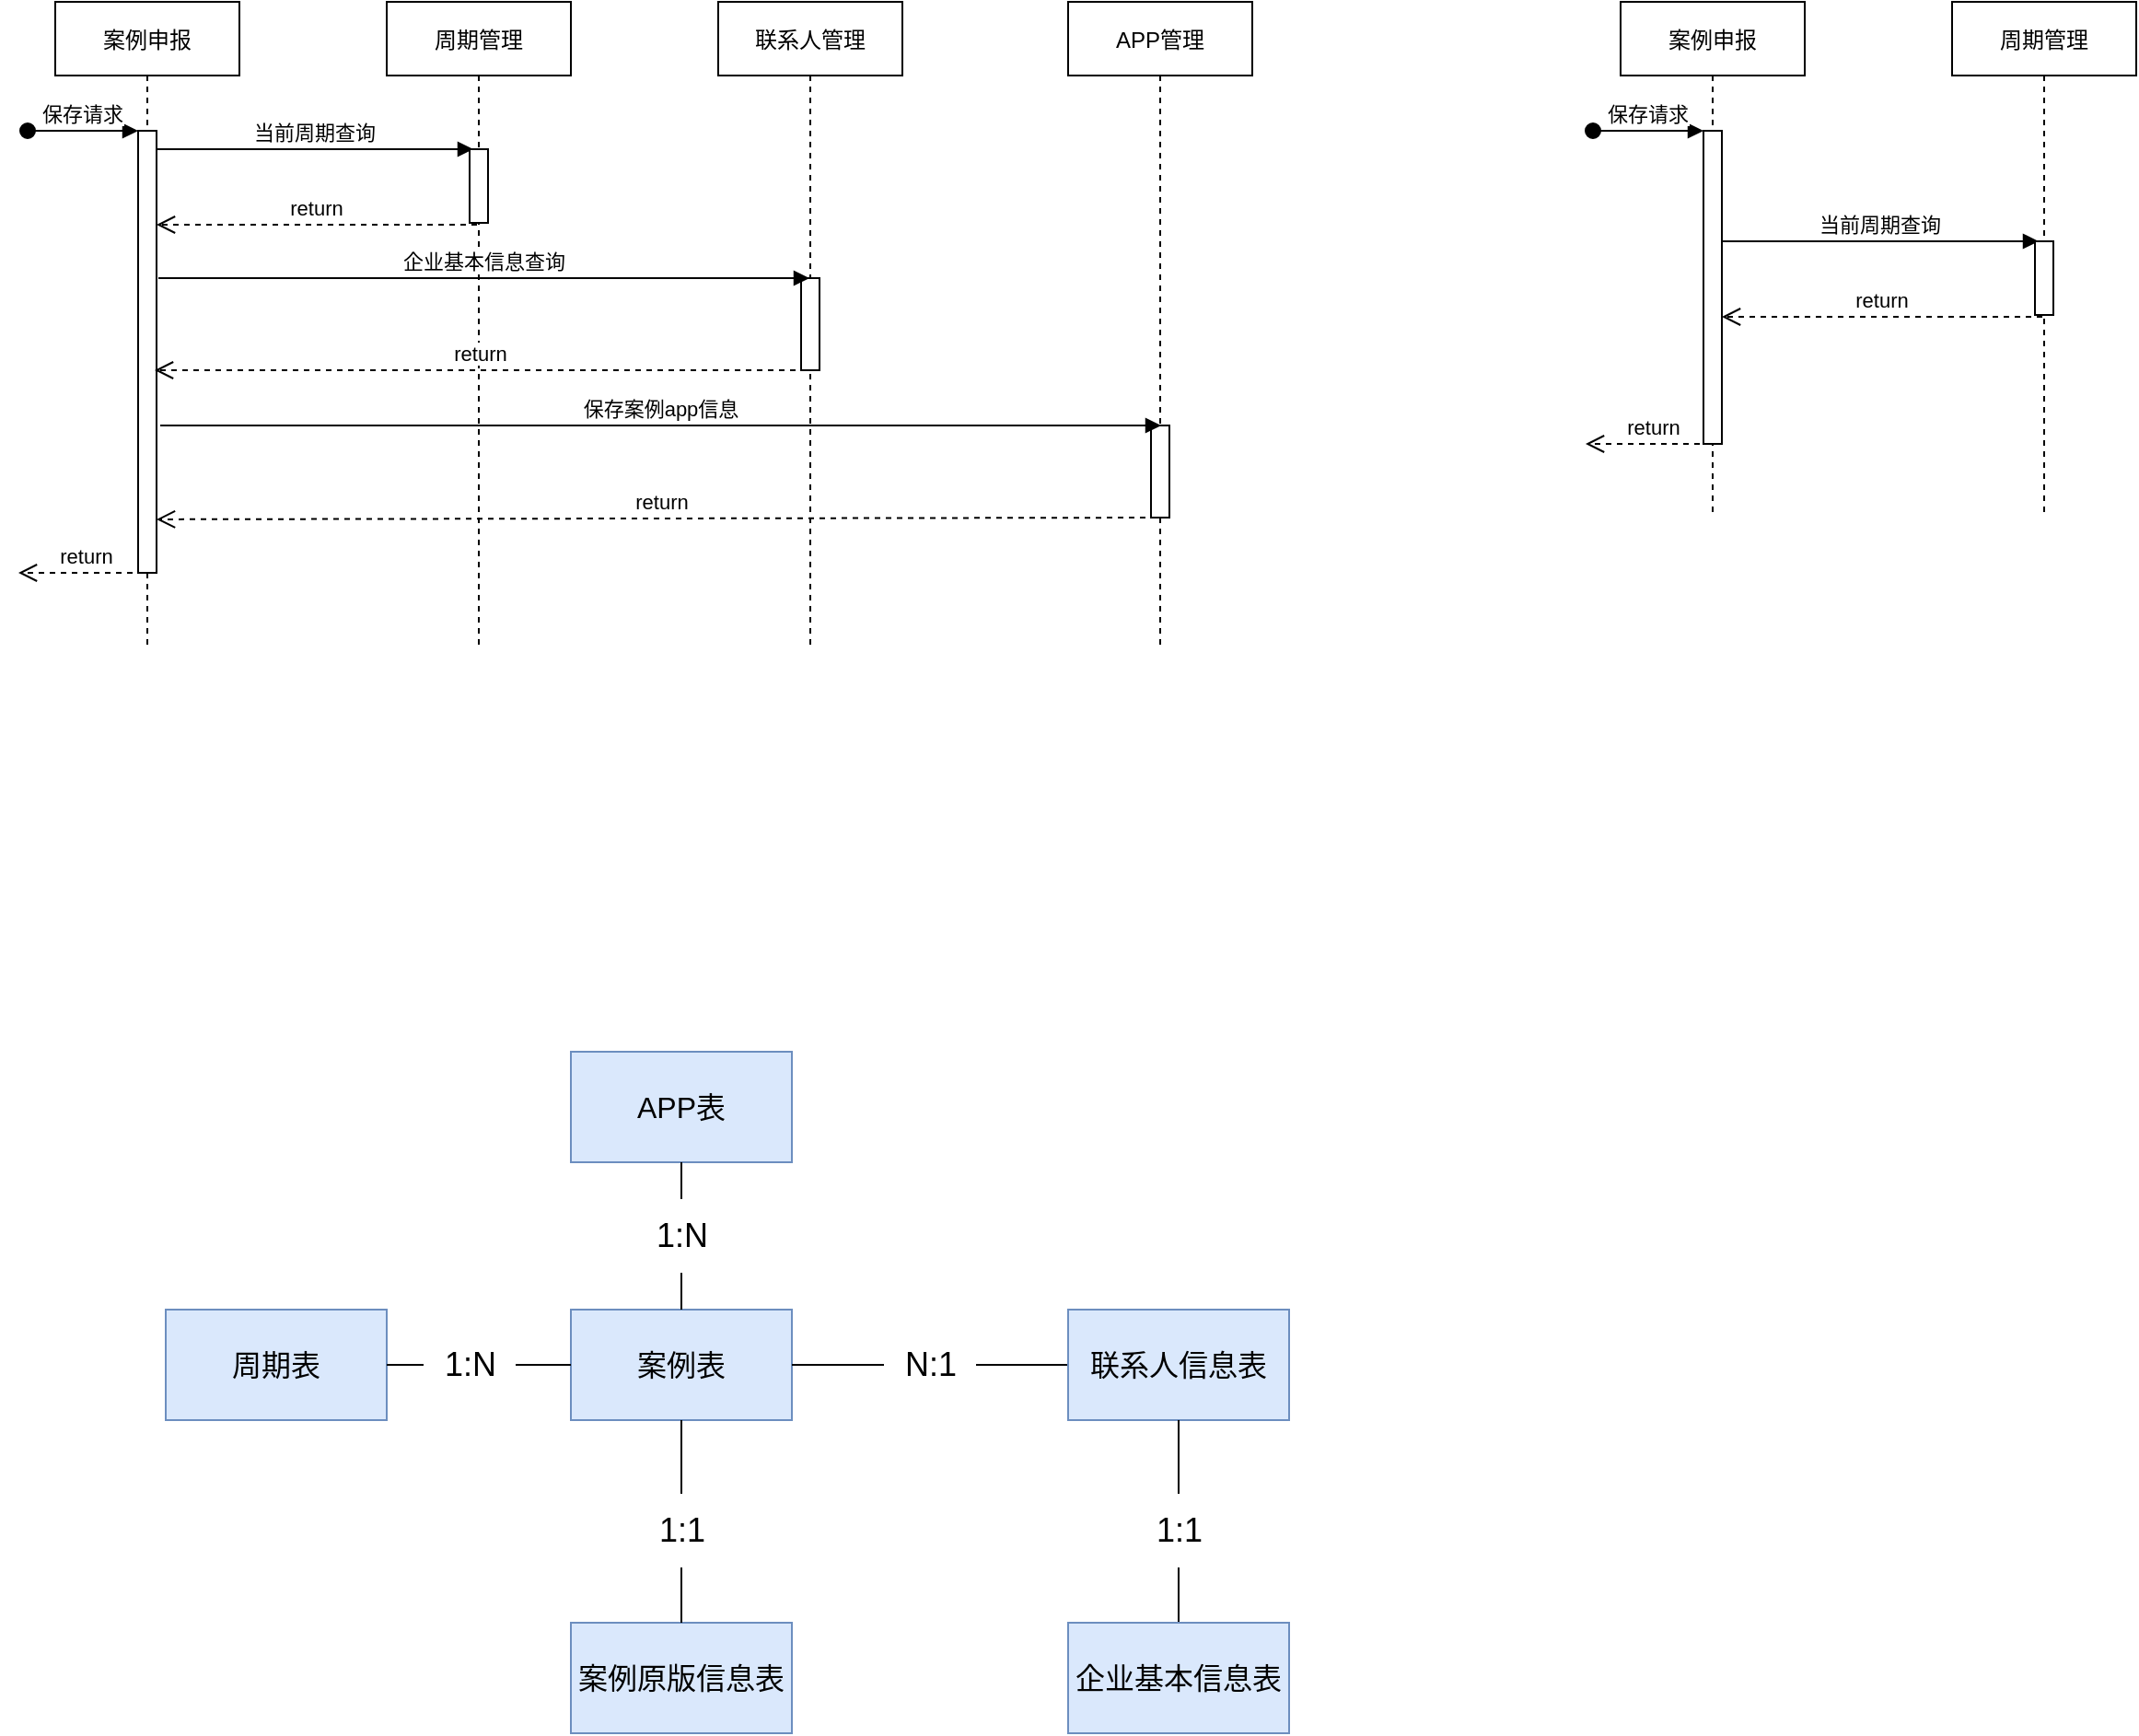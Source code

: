 <mxfile version="20.3.0" type="github">
  <diagram id="kgpKYQtTHZ0yAKxKKP6v" name="Page-1">
    <mxGraphModel dx="1422" dy="698" grid="1" gridSize="10" guides="1" tooltips="1" connect="1" arrows="1" fold="1" page="1" pageScale="1" pageWidth="850" pageHeight="1100" math="0" shadow="0">
      <root>
        <mxCell id="0" />
        <mxCell id="1" parent="0" />
        <mxCell id="3nuBFxr9cyL0pnOWT2aG-1" value="案例申报" style="shape=umlLifeline;perimeter=lifelinePerimeter;container=1;collapsible=0;recursiveResize=0;rounded=0;shadow=0;strokeWidth=1;" parent="1" vertex="1">
          <mxGeometry x="120" y="80" width="100" height="350" as="geometry" />
        </mxCell>
        <mxCell id="3nuBFxr9cyL0pnOWT2aG-2" value="" style="points=[];perimeter=orthogonalPerimeter;rounded=0;shadow=0;strokeWidth=1;" parent="3nuBFxr9cyL0pnOWT2aG-1" vertex="1">
          <mxGeometry x="45" y="70" width="10" height="240" as="geometry" />
        </mxCell>
        <mxCell id="3nuBFxr9cyL0pnOWT2aG-3" value="保存请求" style="verticalAlign=bottom;startArrow=oval;endArrow=block;startSize=8;shadow=0;strokeWidth=1;" parent="3nuBFxr9cyL0pnOWT2aG-1" target="3nuBFxr9cyL0pnOWT2aG-2" edge="1">
          <mxGeometry relative="1" as="geometry">
            <mxPoint x="-15" y="70" as="sourcePoint" />
          </mxGeometry>
        </mxCell>
        <mxCell id="3nuBFxr9cyL0pnOWT2aG-5" value="联系人管理" style="shape=umlLifeline;perimeter=lifelinePerimeter;container=1;collapsible=0;recursiveResize=0;rounded=0;shadow=0;strokeWidth=1;" parent="1" vertex="1">
          <mxGeometry x="480" y="80" width="100" height="350" as="geometry" />
        </mxCell>
        <mxCell id="3nuBFxr9cyL0pnOWT2aG-6" value="" style="points=[];perimeter=orthogonalPerimeter;rounded=0;shadow=0;strokeWidth=1;" parent="3nuBFxr9cyL0pnOWT2aG-5" vertex="1">
          <mxGeometry x="45" y="150" width="10" height="50" as="geometry" />
        </mxCell>
        <mxCell id="3nuBFxr9cyL0pnOWT2aG-7" value="return" style="verticalAlign=bottom;endArrow=open;dashed=1;endSize=8;exitX=0.4;exitY=1.025;shadow=0;strokeWidth=1;exitDx=0;exitDy=0;exitPerimeter=0;" parent="1" source="aHuIbhB2m7CDYL3OTrge-2" target="3nuBFxr9cyL0pnOWT2aG-2" edge="1">
          <mxGeometry relative="1" as="geometry">
            <mxPoint x="275" y="236" as="targetPoint" />
          </mxGeometry>
        </mxCell>
        <mxCell id="3nuBFxr9cyL0pnOWT2aG-8" value="当前周期查询" style="verticalAlign=bottom;endArrow=block;entryX=0.2;entryY=0;shadow=0;strokeWidth=1;entryDx=0;entryDy=0;entryPerimeter=0;" parent="1" source="3nuBFxr9cyL0pnOWT2aG-2" target="aHuIbhB2m7CDYL3OTrge-2" edge="1">
          <mxGeometry relative="1" as="geometry">
            <mxPoint x="275" y="160" as="sourcePoint" />
          </mxGeometry>
        </mxCell>
        <mxCell id="aHuIbhB2m7CDYL3OTrge-1" value="周期管理" style="shape=umlLifeline;perimeter=lifelinePerimeter;container=1;collapsible=0;recursiveResize=0;rounded=0;shadow=0;strokeWidth=1;" vertex="1" parent="1">
          <mxGeometry x="300" y="80" width="100" height="350" as="geometry" />
        </mxCell>
        <mxCell id="aHuIbhB2m7CDYL3OTrge-2" value="" style="points=[];perimeter=orthogonalPerimeter;rounded=0;shadow=0;strokeWidth=1;" vertex="1" parent="aHuIbhB2m7CDYL3OTrge-1">
          <mxGeometry x="45" y="80" width="10" height="40" as="geometry" />
        </mxCell>
        <mxCell id="aHuIbhB2m7CDYL3OTrge-3" value="企业基本信息查询" style="verticalAlign=bottom;endArrow=block;shadow=0;strokeWidth=1;" edge="1" parent="1">
          <mxGeometry relative="1" as="geometry">
            <mxPoint x="176" y="230" as="sourcePoint" />
            <mxPoint x="529.5" y="230" as="targetPoint" />
          </mxGeometry>
        </mxCell>
        <mxCell id="aHuIbhB2m7CDYL3OTrge-4" value="return" style="verticalAlign=bottom;endArrow=open;dashed=1;endSize=8;exitX=0.4;exitY=1.025;shadow=0;strokeWidth=1;exitDx=0;exitDy=0;exitPerimeter=0;" edge="1" parent="1">
          <mxGeometry relative="1" as="geometry">
            <mxPoint x="174" y="280" as="targetPoint" />
            <mxPoint x="528" y="280" as="sourcePoint" />
          </mxGeometry>
        </mxCell>
        <mxCell id="aHuIbhB2m7CDYL3OTrge-5" value="APP管理" style="shape=umlLifeline;perimeter=lifelinePerimeter;container=1;collapsible=0;recursiveResize=0;rounded=0;shadow=0;strokeWidth=1;" vertex="1" parent="1">
          <mxGeometry x="670" y="80" width="100" height="350" as="geometry" />
        </mxCell>
        <mxCell id="aHuIbhB2m7CDYL3OTrge-6" value="" style="points=[];perimeter=orthogonalPerimeter;rounded=0;shadow=0;strokeWidth=1;" vertex="1" parent="aHuIbhB2m7CDYL3OTrge-5">
          <mxGeometry x="45" y="230" width="10" height="50" as="geometry" />
        </mxCell>
        <mxCell id="aHuIbhB2m7CDYL3OTrge-13" style="edgeStyle=orthogonalEdgeStyle;rounded=0;orthogonalLoop=1;jettySize=auto;html=1;exitX=1;exitY=0.5;exitDx=0;exitDy=0;entryX=0;entryY=0.5;entryDx=0;entryDy=0;fontSize=18;endArrow=none;endFill=0;startArrow=none;" edge="1" parent="1" source="aHuIbhB2m7CDYL3OTrge-25" target="aHuIbhB2m7CDYL3OTrge-9">
          <mxGeometry relative="1" as="geometry" />
        </mxCell>
        <mxCell id="aHuIbhB2m7CDYL3OTrge-14" style="edgeStyle=orthogonalEdgeStyle;rounded=0;orthogonalLoop=1;jettySize=auto;html=1;exitX=0.5;exitY=1;exitDx=0;exitDy=0;entryX=0.5;entryY=0;entryDx=0;entryDy=0;fontSize=18;endArrow=none;endFill=0;startArrow=none;" edge="1" parent="1" source="aHuIbhB2m7CDYL3OTrge-22" target="aHuIbhB2m7CDYL3OTrge-10">
          <mxGeometry relative="1" as="geometry" />
        </mxCell>
        <mxCell id="aHuIbhB2m7CDYL3OTrge-7" value="&lt;font size=&quot;3&quot;&gt;案例表&lt;/font&gt;" style="rounded=0;whiteSpace=wrap;html=1;fillColor=#dae8fc;strokeColor=#6c8ebf;" vertex="1" parent="1">
          <mxGeometry x="400" y="790" width="120" height="60" as="geometry" />
        </mxCell>
        <mxCell id="aHuIbhB2m7CDYL3OTrge-12" style="edgeStyle=orthogonalEdgeStyle;rounded=0;orthogonalLoop=1;jettySize=auto;html=1;exitX=1;exitY=0.5;exitDx=0;exitDy=0;entryX=0;entryY=0.5;entryDx=0;entryDy=0;fontSize=18;endArrow=none;endFill=0;startArrow=none;" edge="1" parent="1" source="aHuIbhB2m7CDYL3OTrge-20" target="aHuIbhB2m7CDYL3OTrge-7">
          <mxGeometry relative="1" as="geometry" />
        </mxCell>
        <mxCell id="aHuIbhB2m7CDYL3OTrge-8" value="&lt;font size=&quot;3&quot;&gt;周期表&lt;/font&gt;" style="rounded=0;whiteSpace=wrap;html=1;fillColor=#dae8fc;strokeColor=#6c8ebf;" vertex="1" parent="1">
          <mxGeometry x="180" y="790" width="120" height="60" as="geometry" />
        </mxCell>
        <mxCell id="aHuIbhB2m7CDYL3OTrge-15" style="edgeStyle=orthogonalEdgeStyle;rounded=0;orthogonalLoop=1;jettySize=auto;html=1;exitX=0.5;exitY=1;exitDx=0;exitDy=0;fontSize=18;endArrow=none;endFill=0;startArrow=none;" edge="1" parent="1" source="aHuIbhB2m7CDYL3OTrge-27" target="aHuIbhB2m7CDYL3OTrge-11">
          <mxGeometry relative="1" as="geometry" />
        </mxCell>
        <mxCell id="aHuIbhB2m7CDYL3OTrge-9" value="&lt;font size=&quot;3&quot;&gt;联系人信息表&lt;/font&gt;" style="rounded=0;whiteSpace=wrap;html=1;fillColor=#dae8fc;strokeColor=#6c8ebf;" vertex="1" parent="1">
          <mxGeometry x="670" y="790" width="120" height="60" as="geometry" />
        </mxCell>
        <mxCell id="aHuIbhB2m7CDYL3OTrge-10" value="&lt;font size=&quot;3&quot;&gt;案例原版信息表&lt;/font&gt;" style="rounded=0;whiteSpace=wrap;html=1;fillColor=#dae8fc;strokeColor=#6c8ebf;" vertex="1" parent="1">
          <mxGeometry x="400" y="960" width="120" height="60" as="geometry" />
        </mxCell>
        <mxCell id="aHuIbhB2m7CDYL3OTrge-11" value="&lt;font size=&quot;3&quot;&gt;企业基本信息表&lt;/font&gt;" style="rounded=0;whiteSpace=wrap;html=1;fillColor=#dae8fc;strokeColor=#6c8ebf;" vertex="1" parent="1">
          <mxGeometry x="670" y="960" width="120" height="60" as="geometry" />
        </mxCell>
        <mxCell id="aHuIbhB2m7CDYL3OTrge-17" style="edgeStyle=orthogonalEdgeStyle;rounded=0;orthogonalLoop=1;jettySize=auto;html=1;exitX=0.5;exitY=1;exitDx=0;exitDy=0;entryX=0.5;entryY=0;entryDx=0;entryDy=0;fontSize=18;endArrow=none;endFill=0;startArrow=none;" edge="1" parent="1" source="aHuIbhB2m7CDYL3OTrge-18" target="aHuIbhB2m7CDYL3OTrge-7">
          <mxGeometry relative="1" as="geometry" />
        </mxCell>
        <mxCell id="aHuIbhB2m7CDYL3OTrge-16" value="&lt;font size=&quot;3&quot;&gt;APP表&lt;/font&gt;" style="rounded=0;whiteSpace=wrap;html=1;fillColor=#dae8fc;strokeColor=#6c8ebf;" vertex="1" parent="1">
          <mxGeometry x="400" y="650" width="120" height="60" as="geometry" />
        </mxCell>
        <mxCell id="aHuIbhB2m7CDYL3OTrge-18" value="1:N" style="text;html=1;resizable=0;autosize=1;align=center;verticalAlign=middle;points=[];fillColor=none;strokeColor=none;rounded=0;fontSize=18;" vertex="1" parent="1">
          <mxGeometry x="435" y="730" width="50" height="40" as="geometry" />
        </mxCell>
        <mxCell id="aHuIbhB2m7CDYL3OTrge-19" value="" style="edgeStyle=orthogonalEdgeStyle;rounded=0;orthogonalLoop=1;jettySize=auto;html=1;exitX=0.5;exitY=1;exitDx=0;exitDy=0;entryX=0.5;entryY=0;entryDx=0;entryDy=0;fontSize=18;endArrow=none;endFill=0;" edge="1" parent="1" source="aHuIbhB2m7CDYL3OTrge-16" target="aHuIbhB2m7CDYL3OTrge-18">
          <mxGeometry relative="1" as="geometry">
            <mxPoint x="460" y="710" as="sourcePoint" />
            <mxPoint x="460" y="790" as="targetPoint" />
          </mxGeometry>
        </mxCell>
        <mxCell id="aHuIbhB2m7CDYL3OTrge-20" value="1:N" style="text;html=1;resizable=0;autosize=1;align=center;verticalAlign=middle;points=[];fillColor=none;strokeColor=none;rounded=0;fontSize=18;" vertex="1" parent="1">
          <mxGeometry x="320" y="800" width="50" height="40" as="geometry" />
        </mxCell>
        <mxCell id="aHuIbhB2m7CDYL3OTrge-21" value="" style="edgeStyle=orthogonalEdgeStyle;rounded=0;orthogonalLoop=1;jettySize=auto;html=1;exitX=1;exitY=0.5;exitDx=0;exitDy=0;entryX=0;entryY=0.5;entryDx=0;entryDy=0;fontSize=18;endArrow=none;endFill=0;" edge="1" parent="1" source="aHuIbhB2m7CDYL3OTrge-8" target="aHuIbhB2m7CDYL3OTrge-20">
          <mxGeometry relative="1" as="geometry">
            <mxPoint x="300" y="820" as="sourcePoint" />
            <mxPoint x="400" y="820" as="targetPoint" />
          </mxGeometry>
        </mxCell>
        <mxCell id="aHuIbhB2m7CDYL3OTrge-23" value="" style="edgeStyle=orthogonalEdgeStyle;rounded=0;orthogonalLoop=1;jettySize=auto;html=1;fontSize=18;endArrow=none;endFill=0;" edge="1" parent="1" source="aHuIbhB2m7CDYL3OTrge-22" target="aHuIbhB2m7CDYL3OTrge-10">
          <mxGeometry relative="1" as="geometry" />
        </mxCell>
        <mxCell id="aHuIbhB2m7CDYL3OTrge-22" value="1:1" style="text;html=1;resizable=0;autosize=1;align=center;verticalAlign=middle;points=[];fillColor=none;strokeColor=none;rounded=0;fontSize=18;" vertex="1" parent="1">
          <mxGeometry x="435" y="890" width="50" height="40" as="geometry" />
        </mxCell>
        <mxCell id="aHuIbhB2m7CDYL3OTrge-24" value="" style="edgeStyle=orthogonalEdgeStyle;rounded=0;orthogonalLoop=1;jettySize=auto;html=1;exitX=0.5;exitY=1;exitDx=0;exitDy=0;entryX=0.5;entryY=0;entryDx=0;entryDy=0;fontSize=18;endArrow=none;endFill=0;" edge="1" parent="1" source="aHuIbhB2m7CDYL3OTrge-7" target="aHuIbhB2m7CDYL3OTrge-22">
          <mxGeometry relative="1" as="geometry">
            <mxPoint x="460" y="850" as="sourcePoint" />
            <mxPoint x="460" y="960" as="targetPoint" />
          </mxGeometry>
        </mxCell>
        <mxCell id="aHuIbhB2m7CDYL3OTrge-25" value="N:1" style="text;html=1;resizable=0;autosize=1;align=center;verticalAlign=middle;points=[];fillColor=none;strokeColor=none;rounded=0;fontSize=18;" vertex="1" parent="1">
          <mxGeometry x="570" y="800" width="50" height="40" as="geometry" />
        </mxCell>
        <mxCell id="aHuIbhB2m7CDYL3OTrge-26" value="" style="edgeStyle=orthogonalEdgeStyle;rounded=0;orthogonalLoop=1;jettySize=auto;html=1;exitX=1;exitY=0.5;exitDx=0;exitDy=0;entryX=0;entryY=0.5;entryDx=0;entryDy=0;fontSize=18;endArrow=none;endFill=0;" edge="1" parent="1" source="aHuIbhB2m7CDYL3OTrge-7" target="aHuIbhB2m7CDYL3OTrge-25">
          <mxGeometry relative="1" as="geometry">
            <mxPoint x="520" y="820" as="sourcePoint" />
            <mxPoint x="670" y="820" as="targetPoint" />
          </mxGeometry>
        </mxCell>
        <mxCell id="aHuIbhB2m7CDYL3OTrge-27" value="1:1" style="text;html=1;resizable=0;autosize=1;align=center;verticalAlign=middle;points=[];fillColor=none;strokeColor=none;rounded=0;fontSize=18;" vertex="1" parent="1">
          <mxGeometry x="705" y="890" width="50" height="40" as="geometry" />
        </mxCell>
        <mxCell id="aHuIbhB2m7CDYL3OTrge-28" value="" style="edgeStyle=orthogonalEdgeStyle;rounded=0;orthogonalLoop=1;jettySize=auto;html=1;exitX=0.5;exitY=1;exitDx=0;exitDy=0;fontSize=18;endArrow=none;endFill=0;" edge="1" parent="1" source="aHuIbhB2m7CDYL3OTrge-9" target="aHuIbhB2m7CDYL3OTrge-27">
          <mxGeometry relative="1" as="geometry">
            <mxPoint x="730" y="850" as="sourcePoint" />
            <mxPoint x="730" y="960" as="targetPoint" />
          </mxGeometry>
        </mxCell>
        <mxCell id="aHuIbhB2m7CDYL3OTrge-29" value="保存案例app信息" style="verticalAlign=bottom;endArrow=block;shadow=0;strokeWidth=1;" edge="1" parent="1">
          <mxGeometry relative="1" as="geometry">
            <mxPoint x="177" y="310" as="sourcePoint" />
            <mxPoint x="720.5" y="310" as="targetPoint" />
          </mxGeometry>
        </mxCell>
        <mxCell id="aHuIbhB2m7CDYL3OTrge-30" value="return" style="verticalAlign=bottom;endArrow=open;dashed=1;endSize=8;exitX=0.4;exitY=1.025;shadow=0;strokeWidth=1;exitDx=0;exitDy=0;exitPerimeter=0;entryX=1;entryY=0.879;entryDx=0;entryDy=0;entryPerimeter=0;" edge="1" parent="1" target="3nuBFxr9cyL0pnOWT2aG-2">
          <mxGeometry relative="1" as="geometry">
            <mxPoint x="370" y="360" as="targetPoint" />
            <mxPoint x="724" y="360" as="sourcePoint" />
          </mxGeometry>
        </mxCell>
        <mxCell id="aHuIbhB2m7CDYL3OTrge-31" value="return" style="verticalAlign=bottom;endArrow=open;dashed=1;endSize=8;exitX=0.4;exitY=1.025;shadow=0;strokeWidth=1;exitDx=0;exitDy=0;exitPerimeter=0;" edge="1" parent="1">
          <mxGeometry relative="1" as="geometry">
            <mxPoint x="100" y="390" as="targetPoint" />
            <mxPoint x="174" y="390" as="sourcePoint" />
          </mxGeometry>
        </mxCell>
        <mxCell id="aHuIbhB2m7CDYL3OTrge-32" value="案例申报" style="shape=umlLifeline;perimeter=lifelinePerimeter;container=1;collapsible=0;recursiveResize=0;rounded=0;shadow=0;strokeWidth=1;" vertex="1" parent="1">
          <mxGeometry x="970" y="80" width="100" height="280" as="geometry" />
        </mxCell>
        <mxCell id="aHuIbhB2m7CDYL3OTrge-33" value="" style="points=[];perimeter=orthogonalPerimeter;rounded=0;shadow=0;strokeWidth=1;" vertex="1" parent="aHuIbhB2m7CDYL3OTrge-32">
          <mxGeometry x="45" y="70" width="10" height="170" as="geometry" />
        </mxCell>
        <mxCell id="aHuIbhB2m7CDYL3OTrge-34" value="保存请求" style="verticalAlign=bottom;startArrow=oval;endArrow=block;startSize=8;shadow=0;strokeWidth=1;" edge="1" parent="aHuIbhB2m7CDYL3OTrge-32" target="aHuIbhB2m7CDYL3OTrge-33">
          <mxGeometry relative="1" as="geometry">
            <mxPoint x="-15" y="70" as="sourcePoint" />
          </mxGeometry>
        </mxCell>
        <mxCell id="aHuIbhB2m7CDYL3OTrge-47" value="return" style="verticalAlign=bottom;endArrow=open;dashed=1;endSize=8;exitX=0.4;exitY=1.025;shadow=0;strokeWidth=1;exitDx=0;exitDy=0;exitPerimeter=0;" edge="1" parent="aHuIbhB2m7CDYL3OTrge-32">
          <mxGeometry relative="1" as="geometry">
            <mxPoint x="-19" y="240" as="targetPoint" />
            <mxPoint x="55" y="240" as="sourcePoint" />
          </mxGeometry>
        </mxCell>
        <mxCell id="aHuIbhB2m7CDYL3OTrge-37" value="return" style="verticalAlign=bottom;endArrow=open;dashed=1;endSize=8;exitX=0.4;exitY=1.025;shadow=0;strokeWidth=1;exitDx=0;exitDy=0;exitPerimeter=0;" edge="1" parent="1" source="aHuIbhB2m7CDYL3OTrge-40">
          <mxGeometry relative="1" as="geometry">
            <mxPoint x="1025" y="251" as="targetPoint" />
          </mxGeometry>
        </mxCell>
        <mxCell id="aHuIbhB2m7CDYL3OTrge-38" value="当前周期查询" style="verticalAlign=bottom;endArrow=block;entryX=0.2;entryY=0;shadow=0;strokeWidth=1;entryDx=0;entryDy=0;entryPerimeter=0;" edge="1" parent="1" target="aHuIbhB2m7CDYL3OTrge-40">
          <mxGeometry relative="1" as="geometry">
            <mxPoint x="1025" y="210" as="sourcePoint" />
          </mxGeometry>
        </mxCell>
        <mxCell id="aHuIbhB2m7CDYL3OTrge-39" value="周期管理" style="shape=umlLifeline;perimeter=lifelinePerimeter;container=1;collapsible=0;recursiveResize=0;rounded=0;shadow=0;strokeWidth=1;" vertex="1" parent="1">
          <mxGeometry x="1150" y="80" width="100" height="280" as="geometry" />
        </mxCell>
        <mxCell id="aHuIbhB2m7CDYL3OTrge-40" value="" style="points=[];perimeter=orthogonalPerimeter;rounded=0;shadow=0;strokeWidth=1;" vertex="1" parent="aHuIbhB2m7CDYL3OTrge-39">
          <mxGeometry x="45" y="130" width="10" height="40" as="geometry" />
        </mxCell>
      </root>
    </mxGraphModel>
  </diagram>
</mxfile>
